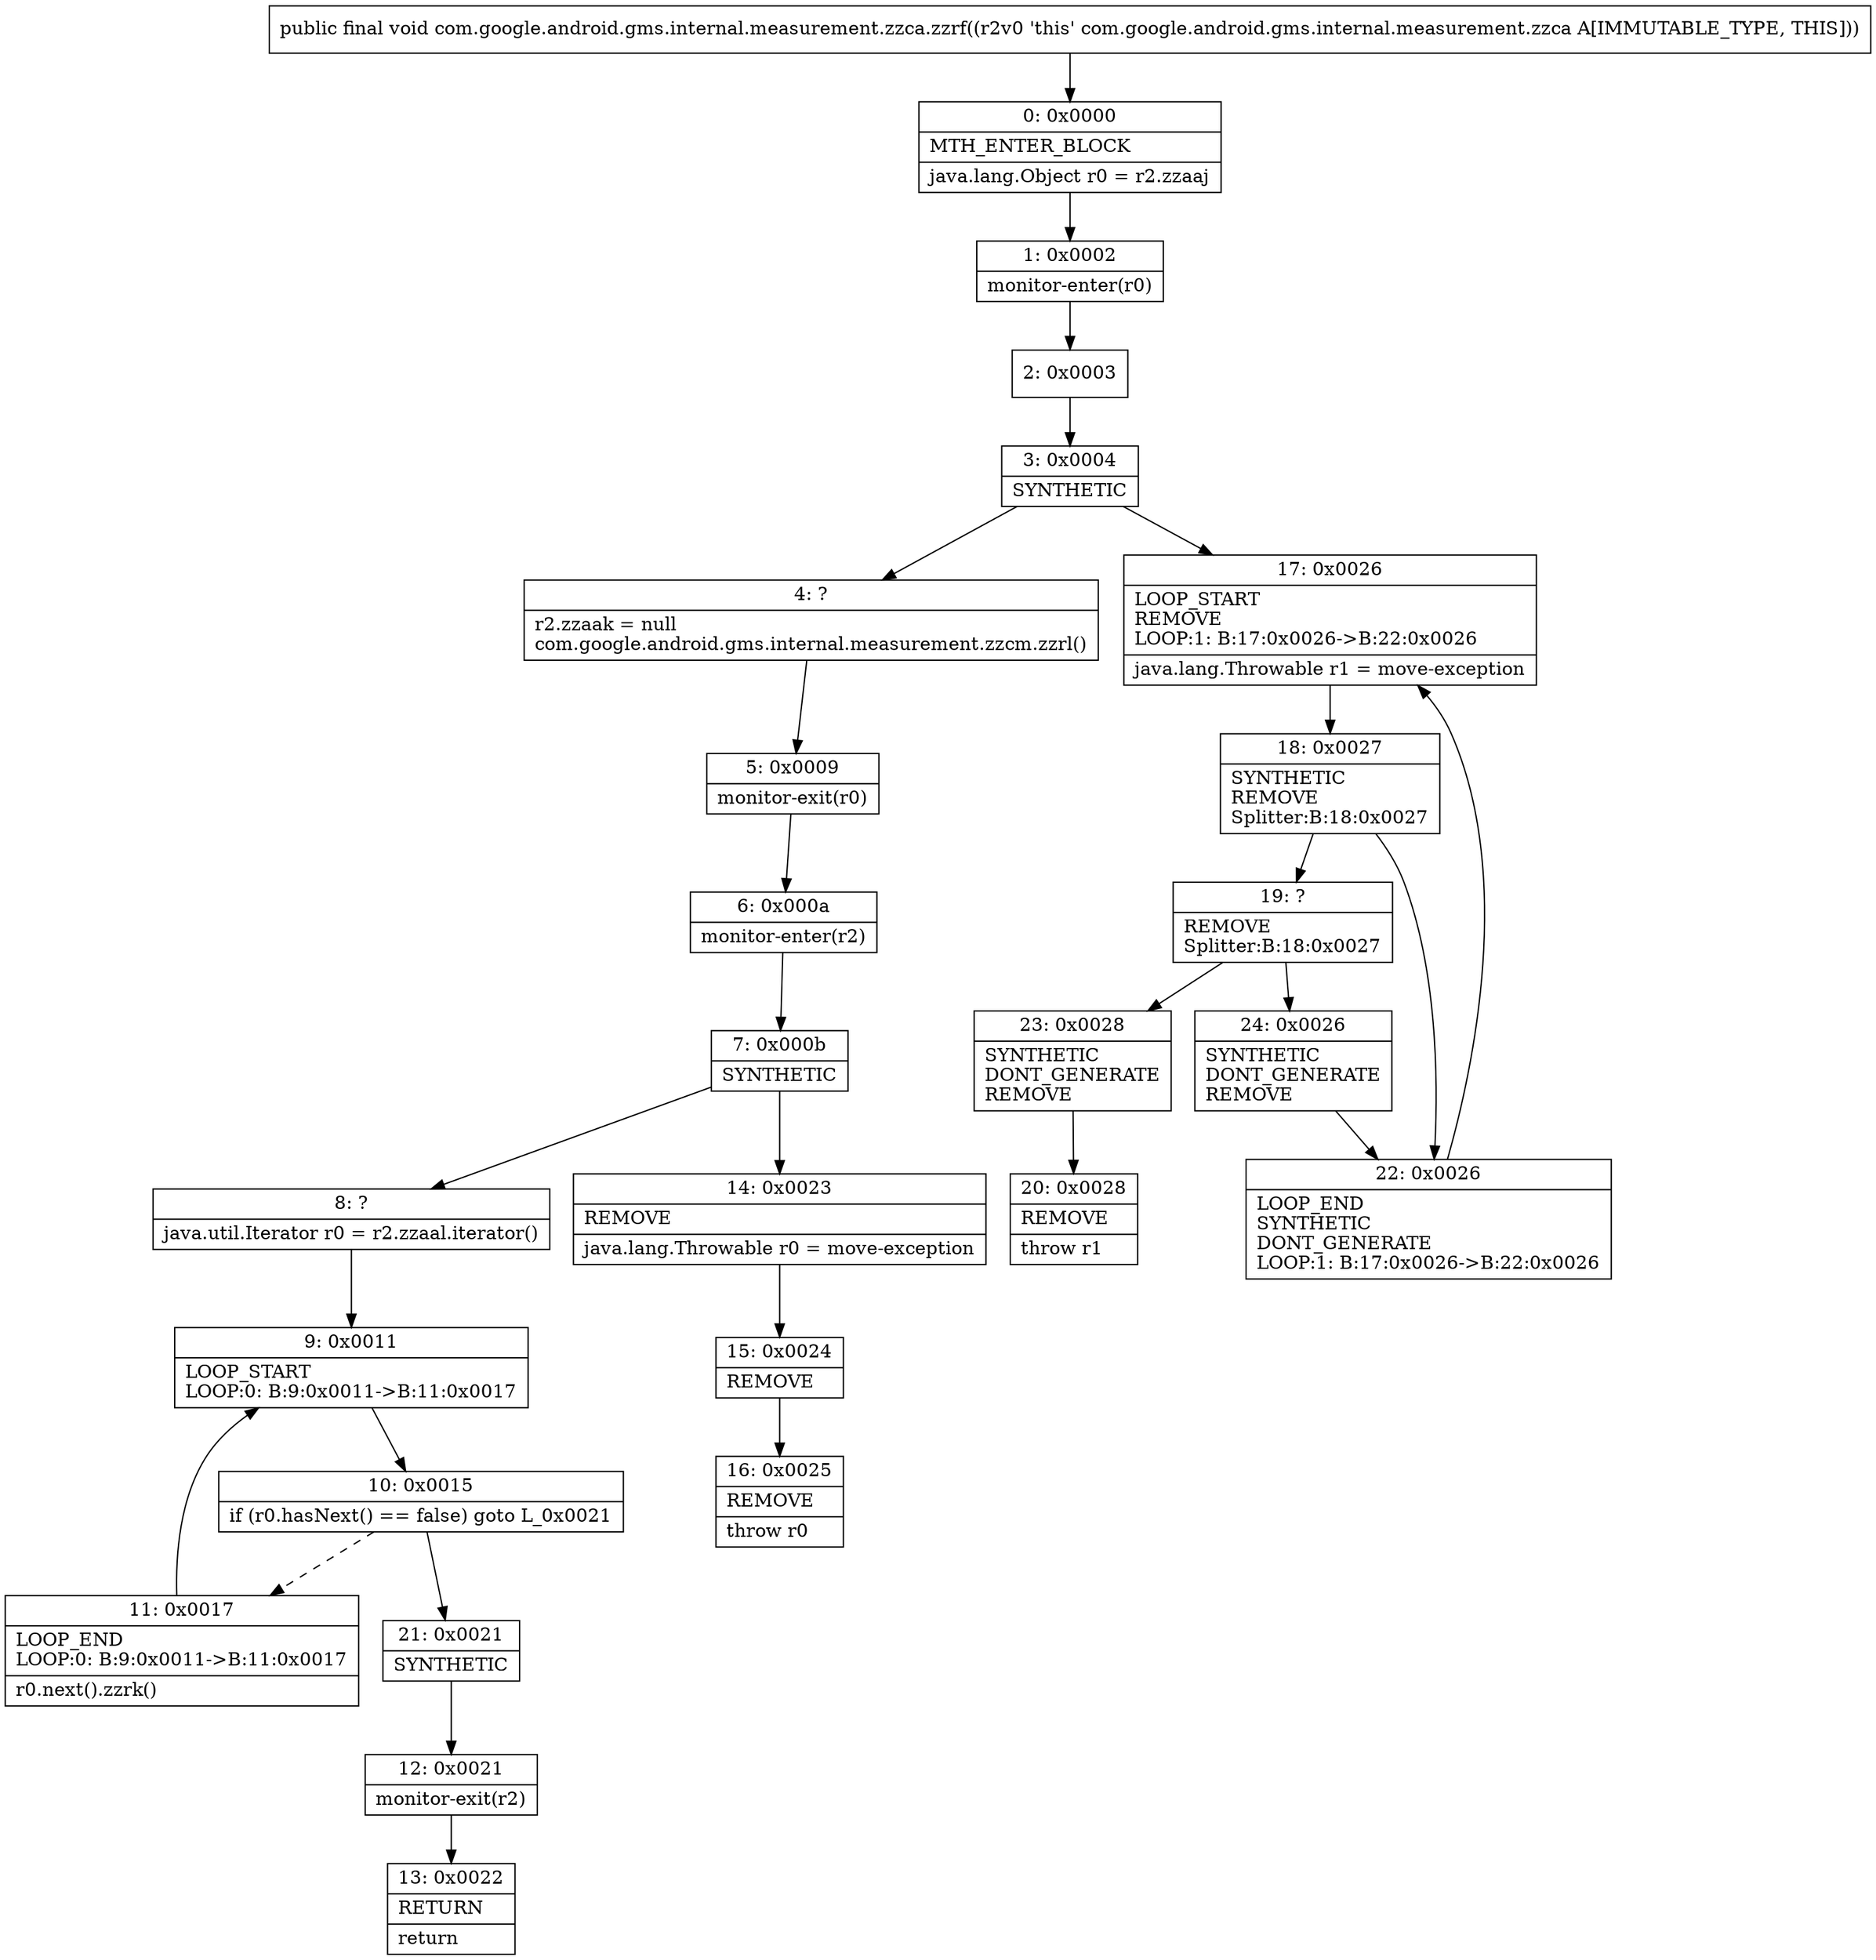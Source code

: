 digraph "CFG forcom.google.android.gms.internal.measurement.zzca.zzrf()V" {
Node_0 [shape=record,label="{0\:\ 0x0000|MTH_ENTER_BLOCK\l|java.lang.Object r0 = r2.zzaaj\l}"];
Node_1 [shape=record,label="{1\:\ 0x0002|monitor\-enter(r0)\l}"];
Node_2 [shape=record,label="{2\:\ 0x0003}"];
Node_3 [shape=record,label="{3\:\ 0x0004|SYNTHETIC\l}"];
Node_4 [shape=record,label="{4\:\ ?|r2.zzaak = null\lcom.google.android.gms.internal.measurement.zzcm.zzrl()\l}"];
Node_5 [shape=record,label="{5\:\ 0x0009|monitor\-exit(r0)\l}"];
Node_6 [shape=record,label="{6\:\ 0x000a|monitor\-enter(r2)\l}"];
Node_7 [shape=record,label="{7\:\ 0x000b|SYNTHETIC\l}"];
Node_8 [shape=record,label="{8\:\ ?|java.util.Iterator r0 = r2.zzaal.iterator()\l}"];
Node_9 [shape=record,label="{9\:\ 0x0011|LOOP_START\lLOOP:0: B:9:0x0011\-\>B:11:0x0017\l}"];
Node_10 [shape=record,label="{10\:\ 0x0015|if (r0.hasNext() == false) goto L_0x0021\l}"];
Node_11 [shape=record,label="{11\:\ 0x0017|LOOP_END\lLOOP:0: B:9:0x0011\-\>B:11:0x0017\l|r0.next().zzrk()\l}"];
Node_12 [shape=record,label="{12\:\ 0x0021|monitor\-exit(r2)\l}"];
Node_13 [shape=record,label="{13\:\ 0x0022|RETURN\l|return\l}"];
Node_14 [shape=record,label="{14\:\ 0x0023|REMOVE\l|java.lang.Throwable r0 = move\-exception\l}"];
Node_15 [shape=record,label="{15\:\ 0x0024|REMOVE\l}"];
Node_16 [shape=record,label="{16\:\ 0x0025|REMOVE\l|throw r0\l}"];
Node_17 [shape=record,label="{17\:\ 0x0026|LOOP_START\lREMOVE\lLOOP:1: B:17:0x0026\-\>B:22:0x0026\l|java.lang.Throwable r1 = move\-exception\l}"];
Node_18 [shape=record,label="{18\:\ 0x0027|SYNTHETIC\lREMOVE\lSplitter:B:18:0x0027\l}"];
Node_19 [shape=record,label="{19\:\ ?|REMOVE\lSplitter:B:18:0x0027\l}"];
Node_20 [shape=record,label="{20\:\ 0x0028|REMOVE\l|throw r1\l}"];
Node_21 [shape=record,label="{21\:\ 0x0021|SYNTHETIC\l}"];
Node_22 [shape=record,label="{22\:\ 0x0026|LOOP_END\lSYNTHETIC\lDONT_GENERATE\lLOOP:1: B:17:0x0026\-\>B:22:0x0026\l}"];
Node_23 [shape=record,label="{23\:\ 0x0028|SYNTHETIC\lDONT_GENERATE\lREMOVE\l}"];
Node_24 [shape=record,label="{24\:\ 0x0026|SYNTHETIC\lDONT_GENERATE\lREMOVE\l}"];
MethodNode[shape=record,label="{public final void com.google.android.gms.internal.measurement.zzca.zzrf((r2v0 'this' com.google.android.gms.internal.measurement.zzca A[IMMUTABLE_TYPE, THIS])) }"];
MethodNode -> Node_0;
Node_0 -> Node_1;
Node_1 -> Node_2;
Node_2 -> Node_3;
Node_3 -> Node_4;
Node_3 -> Node_17;
Node_4 -> Node_5;
Node_5 -> Node_6;
Node_6 -> Node_7;
Node_7 -> Node_8;
Node_7 -> Node_14;
Node_8 -> Node_9;
Node_9 -> Node_10;
Node_10 -> Node_11[style=dashed];
Node_10 -> Node_21;
Node_11 -> Node_9;
Node_12 -> Node_13;
Node_14 -> Node_15;
Node_15 -> Node_16;
Node_17 -> Node_18;
Node_18 -> Node_19;
Node_18 -> Node_22;
Node_19 -> Node_23;
Node_19 -> Node_24;
Node_21 -> Node_12;
Node_22 -> Node_17;
Node_23 -> Node_20;
Node_24 -> Node_22;
}

